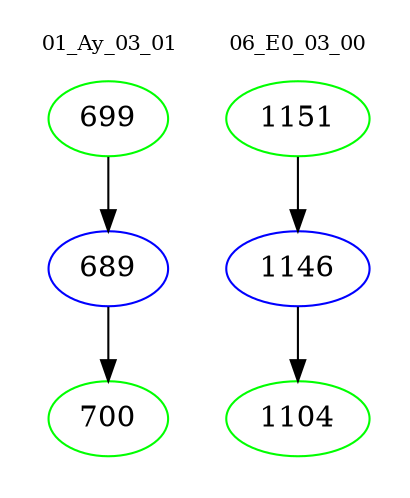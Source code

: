 digraph{
subgraph cluster_0 {
color = white
label = "01_Ay_03_01";
fontsize=10;
T0_699 [label="699", color="green"]
T0_699 -> T0_689 [color="black"]
T0_689 [label="689", color="blue"]
T0_689 -> T0_700 [color="black"]
T0_700 [label="700", color="green"]
}
subgraph cluster_1 {
color = white
label = "06_E0_03_00";
fontsize=10;
T1_1151 [label="1151", color="green"]
T1_1151 -> T1_1146 [color="black"]
T1_1146 [label="1146", color="blue"]
T1_1146 -> T1_1104 [color="black"]
T1_1104 [label="1104", color="green"]
}
}
